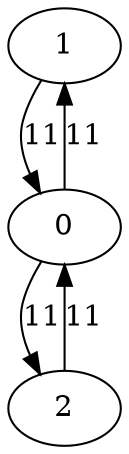 digraph  {
1;
0;
2;
1 -> 0  [key=0, label=11];
0 -> 1  [key=0, label=11];
0 -> 2  [key=0, label=11];
2 -> 0  [key=0, label=11];
}

